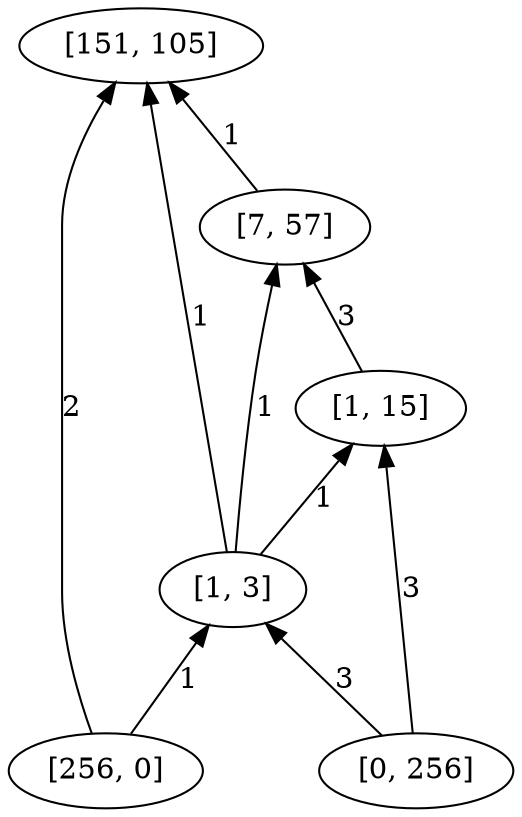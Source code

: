 digraph "DD" { 
rankdir = "BT" 
graph [ ordering = "out"];
5001 -> 1[label = "2"];
5001 -> 4[label = "1"];
5002 -> 3[label = "3"];
5002 -> 4[label = "3"];
2 -> 1[label = "1"];
3 -> 2[label = "3"];
4 -> 1[label = "1"];
4 -> 2[label = "1"];
4 -> 3[label = "1"];
5001 [label = "[256, 0]",  shape = oval]
5002 [label = "[0, 256]",  shape = oval]
1 [label = "[151, 105]",  shape = oval]
2 [label = "[7, 57]",  shape = oval]
3 [label = "[1, 15]",  shape = oval]
4 [label = "[1, 3]",  shape = oval]
}
